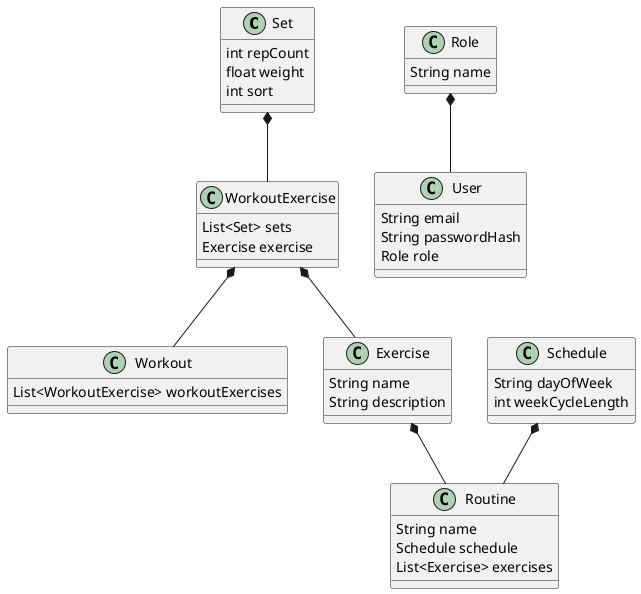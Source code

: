 @startuml

class Set {
    int repCount
    float weight
    int sort
}

class WorkoutExercise {
    List<Set> sets
    Exercise exercise
}

class Workout {
    List<WorkoutExercise> workoutExercises
}

class Exercise {
    String name
    String description
}

class Routine {
    String name
    Schedule schedule
    List<Exercise> exercises
}

class Schedule {
    String dayOfWeek
    int weekCycleLength
}

Set *-- WorkoutExercise
WorkoutExercise *-- Workout
WorkoutExercise *-- Exercise
Exercise *-- Routine
Schedule *-- Routine


class User {
	String email
	String passwordHash
	Role role
}

class Role {
	String name
}

Role *-- User

@enduml